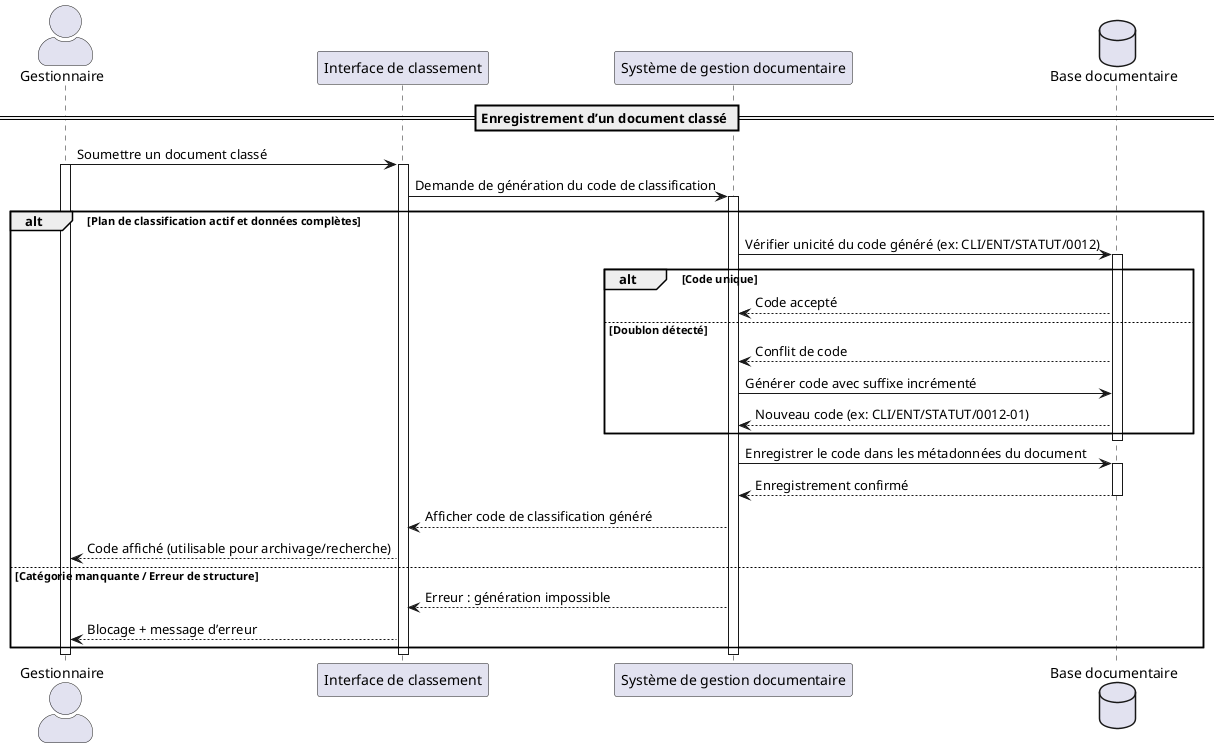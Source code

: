 @startuml UC062
skinparam actorStyle awesome

actor "Gestionnaire" as Gestionnaire
participant "Interface de classement" as UI
participant "Système de gestion documentaire" as Système
database "Base documentaire" as BDD

== Enregistrement d’un document classé ==
Gestionnaire -> UI : Soumettre un document classé
activate Gestionnaire
activate UI
UI -> Système : Demande de génération du code de classification
activate Système

alt Plan de classification actif et données complètes
    Système -> BDD : Vérifier unicité du code généré (ex: CLI/ENT/STATUT/0012)
    activate BDD

    alt Code unique
        BDD --> Système : Code accepté
    else Doublon détecté
        BDD --> Système : Conflit de code
        Système -> BDD : Générer code avec suffixe incrémenté
        BDD --> Système : Nouveau code (ex: CLI/ENT/STATUT/0012-01)
    end
    deactivate BDD

    Système -> BDD : Enregistrer le code dans les métadonnées du document
    activate BDD
    BDD --> Système : Enregistrement confirmé
    deactivate BDD

    Système --> UI : Afficher code de classification généré
    UI --> Gestionnaire : Code affiché (utilisable pour archivage/recherche)

else Catégorie manquante / Erreur de structure
    Système --> UI : Erreur : génération impossible
    UI --> Gestionnaire : Blocage + message d’erreur
end

deactivate Système
deactivate UI
deactivate Gestionnaire
@enduml
